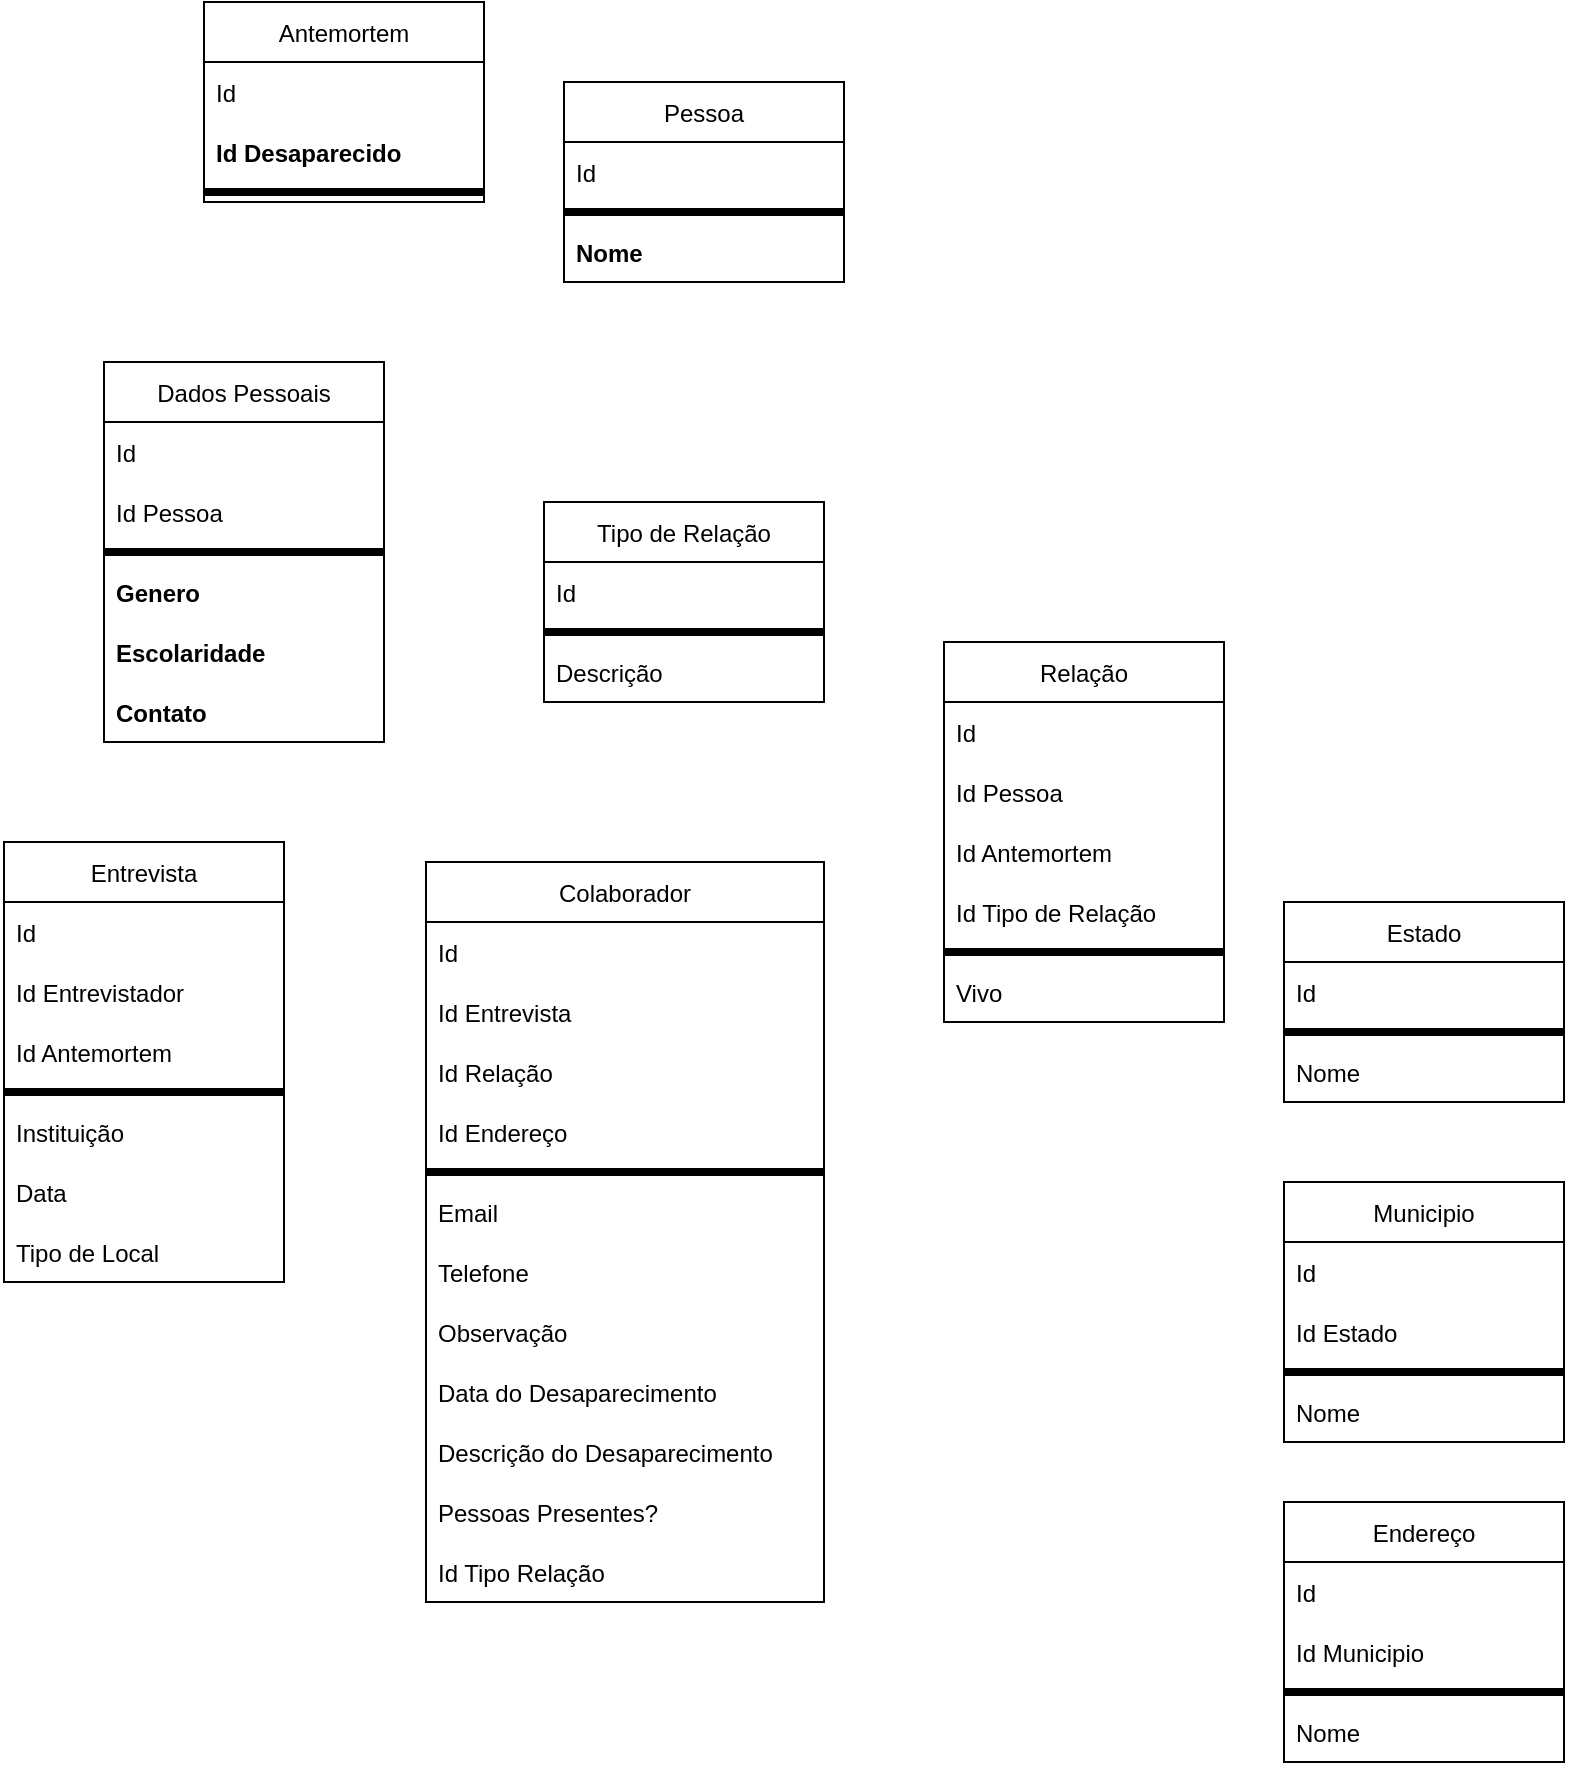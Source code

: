 <mxfile>
    <diagram id="dDWpWt_pw1vET1a2-x_h" name="Page-1">
        <mxGraphModel dx="851" dy="771" grid="1" gridSize="10" guides="1" tooltips="1" connect="1" arrows="1" fold="1" page="1" pageScale="1" pageWidth="1169" pageHeight="1654" math="0" shadow="0">
            <root>
                <mxCell id="0"/>
                <mxCell id="1" parent="0"/>
                <mxCell id="18" value="Antemortem" style="swimlane;fontStyle=0;childLayout=stackLayout;horizontal=1;startSize=30;horizontalStack=0;resizeParent=1;resizeParentMax=0;resizeLast=0;collapsible=1;marginBottom=0;" vertex="1" parent="1">
                    <mxGeometry x="380" y="80" width="140" height="100" as="geometry"/>
                </mxCell>
                <mxCell id="21" value="Id" style="text;strokeColor=none;fillColor=none;align=left;verticalAlign=middle;spacingLeft=4;spacingRight=4;overflow=hidden;points=[[0,0.5],[1,0.5]];portConstraint=eastwest;rotatable=0;" vertex="1" parent="18">
                    <mxGeometry y="30" width="140" height="30" as="geometry"/>
                </mxCell>
                <mxCell id="20" value="Id Desaparecido" style="text;strokeColor=none;fillColor=none;align=left;verticalAlign=middle;spacingLeft=4;spacingRight=4;overflow=hidden;points=[[0,0.5],[1,0.5]];portConstraint=eastwest;rotatable=0;fontStyle=1" vertex="1" parent="18">
                    <mxGeometry y="60" width="140" height="30" as="geometry"/>
                </mxCell>
                <mxCell id="26" value="" style="line;strokeWidth=4;html=1;perimeter=backbonePerimeter;points=[];outlineConnect=0;" vertex="1" parent="18">
                    <mxGeometry y="90" width="140" height="10" as="geometry"/>
                </mxCell>
                <mxCell id="23" value="Pessoa" style="swimlane;fontStyle=0;childLayout=stackLayout;horizontal=1;startSize=30;horizontalStack=0;resizeParent=1;resizeParentMax=0;resizeLast=0;collapsible=1;marginBottom=0;" vertex="1" parent="1">
                    <mxGeometry x="560" y="120" width="140" height="100" as="geometry"/>
                </mxCell>
                <mxCell id="24" value="Id" style="text;strokeColor=none;fillColor=none;align=left;verticalAlign=middle;spacingLeft=4;spacingRight=4;overflow=hidden;points=[[0,0.5],[1,0.5]];portConstraint=eastwest;rotatable=0;" vertex="1" parent="23">
                    <mxGeometry y="30" width="140" height="30" as="geometry"/>
                </mxCell>
                <mxCell id="27" value="" style="line;strokeWidth=4;html=1;perimeter=backbonePerimeter;points=[];outlineConnect=0;" vertex="1" parent="23">
                    <mxGeometry y="60" width="140" height="10" as="geometry"/>
                </mxCell>
                <mxCell id="25" value="Nome" style="text;strokeColor=none;fillColor=none;align=left;verticalAlign=middle;spacingLeft=4;spacingRight=4;overflow=hidden;points=[[0,0.5],[1,0.5]];portConstraint=eastwest;rotatable=0;fontStyle=1" vertex="1" parent="23">
                    <mxGeometry y="70" width="140" height="30" as="geometry"/>
                </mxCell>
                <mxCell id="28" value="Dados Pessoais" style="swimlane;fontStyle=0;childLayout=stackLayout;horizontal=1;startSize=30;horizontalStack=0;resizeParent=1;resizeParentMax=0;resizeLast=0;collapsible=1;marginBottom=0;" vertex="1" parent="1">
                    <mxGeometry x="330" y="260" width="140" height="190" as="geometry"/>
                </mxCell>
                <mxCell id="29" value="Id" style="text;strokeColor=none;fillColor=none;align=left;verticalAlign=middle;spacingLeft=4;spacingRight=4;overflow=hidden;points=[[0,0.5],[1,0.5]];portConstraint=eastwest;rotatable=0;" vertex="1" parent="28">
                    <mxGeometry y="30" width="140" height="30" as="geometry"/>
                </mxCell>
                <mxCell id="36" value="Id Pessoa" style="text;strokeColor=none;fillColor=none;align=left;verticalAlign=middle;spacingLeft=4;spacingRight=4;overflow=hidden;points=[[0,0.5],[1,0.5]];portConstraint=eastwest;rotatable=0;" vertex="1" parent="28">
                    <mxGeometry y="60" width="140" height="30" as="geometry"/>
                </mxCell>
                <mxCell id="30" value="" style="line;strokeWidth=4;html=1;perimeter=backbonePerimeter;points=[];outlineConnect=0;" vertex="1" parent="28">
                    <mxGeometry y="90" width="140" height="10" as="geometry"/>
                </mxCell>
                <mxCell id="31" value="Genero" style="text;strokeColor=none;fillColor=none;align=left;verticalAlign=middle;spacingLeft=4;spacingRight=4;overflow=hidden;points=[[0,0.5],[1,0.5]];portConstraint=eastwest;rotatable=0;fontStyle=1" vertex="1" parent="28">
                    <mxGeometry y="100" width="140" height="30" as="geometry"/>
                </mxCell>
                <mxCell id="38" value="Escolaridade" style="text;strokeColor=none;fillColor=none;align=left;verticalAlign=middle;spacingLeft=4;spacingRight=4;overflow=hidden;points=[[0,0.5],[1,0.5]];portConstraint=eastwest;rotatable=0;fontStyle=1" vertex="1" parent="28">
                    <mxGeometry y="130" width="140" height="30" as="geometry"/>
                </mxCell>
                <mxCell id="37" value="Contato" style="text;strokeColor=none;fillColor=none;align=left;verticalAlign=middle;spacingLeft=4;spacingRight=4;overflow=hidden;points=[[0,0.5],[1,0.5]];portConstraint=eastwest;rotatable=0;fontStyle=1" vertex="1" parent="28">
                    <mxGeometry y="160" width="140" height="30" as="geometry"/>
                </mxCell>
                <mxCell id="39" value="Tipo de Relação" style="swimlane;fontStyle=0;childLayout=stackLayout;horizontal=1;startSize=30;horizontalStack=0;resizeParent=1;resizeParentMax=0;resizeLast=0;collapsible=1;marginBottom=0;" vertex="1" parent="1">
                    <mxGeometry x="550" y="330" width="140" height="100" as="geometry"/>
                </mxCell>
                <mxCell id="40" value="Id" style="text;strokeColor=none;fillColor=none;align=left;verticalAlign=middle;spacingLeft=4;spacingRight=4;overflow=hidden;points=[[0,0.5],[1,0.5]];portConstraint=eastwest;rotatable=0;" vertex="1" parent="39">
                    <mxGeometry y="30" width="140" height="30" as="geometry"/>
                </mxCell>
                <mxCell id="42" value="" style="line;strokeWidth=4;html=1;perimeter=backbonePerimeter;points=[];outlineConnect=0;" vertex="1" parent="39">
                    <mxGeometry y="60" width="140" height="10" as="geometry"/>
                </mxCell>
                <mxCell id="41" value="Descrição" style="text;strokeColor=none;fillColor=none;align=left;verticalAlign=middle;spacingLeft=4;spacingRight=4;overflow=hidden;points=[[0,0.5],[1,0.5]];portConstraint=eastwest;rotatable=0;fontStyle=0" vertex="1" parent="39">
                    <mxGeometry y="70" width="140" height="30" as="geometry"/>
                </mxCell>
                <mxCell id="44" value="Relação" style="swimlane;fontStyle=0;childLayout=stackLayout;horizontal=1;startSize=30;horizontalStack=0;resizeParent=1;resizeParentMax=0;resizeLast=0;collapsible=1;marginBottom=0;" vertex="1" parent="1">
                    <mxGeometry x="750" y="400" width="140" height="190" as="geometry"/>
                </mxCell>
                <mxCell id="45" value="Id" style="text;strokeColor=none;fillColor=none;align=left;verticalAlign=middle;spacingLeft=4;spacingRight=4;overflow=hidden;points=[[0,0.5],[1,0.5]];portConstraint=eastwest;rotatable=0;" vertex="1" parent="44">
                    <mxGeometry y="30" width="140" height="30" as="geometry"/>
                </mxCell>
                <mxCell id="46" value="Id Pessoa" style="text;strokeColor=none;fillColor=none;align=left;verticalAlign=middle;spacingLeft=4;spacingRight=4;overflow=hidden;points=[[0,0.5],[1,0.5]];portConstraint=eastwest;rotatable=0;" vertex="1" parent="44">
                    <mxGeometry y="60" width="140" height="30" as="geometry"/>
                </mxCell>
                <mxCell id="51" value="Id Antemortem" style="text;strokeColor=none;fillColor=none;align=left;verticalAlign=middle;spacingLeft=4;spacingRight=4;overflow=hidden;points=[[0,0.5],[1,0.5]];portConstraint=eastwest;rotatable=0;" vertex="1" parent="44">
                    <mxGeometry y="90" width="140" height="30" as="geometry"/>
                </mxCell>
                <mxCell id="52" value="Id Tipo de Relação" style="text;strokeColor=none;fillColor=none;align=left;verticalAlign=middle;spacingLeft=4;spacingRight=4;overflow=hidden;points=[[0,0.5],[1,0.5]];portConstraint=eastwest;rotatable=0;" vertex="1" parent="44">
                    <mxGeometry y="120" width="140" height="30" as="geometry"/>
                </mxCell>
                <mxCell id="47" value="" style="line;strokeWidth=4;html=1;perimeter=backbonePerimeter;points=[];outlineConnect=0;" vertex="1" parent="44">
                    <mxGeometry y="150" width="140" height="10" as="geometry"/>
                </mxCell>
                <mxCell id="48" value="Vivo" style="text;strokeColor=none;fillColor=none;align=left;verticalAlign=middle;spacingLeft=4;spacingRight=4;overflow=hidden;points=[[0,0.5],[1,0.5]];portConstraint=eastwest;rotatable=0;fontStyle=0" vertex="1" parent="44">
                    <mxGeometry y="160" width="140" height="30" as="geometry"/>
                </mxCell>
                <mxCell id="53" value="Entrevista" style="swimlane;fontStyle=0;childLayout=stackLayout;horizontal=1;startSize=30;horizontalStack=0;resizeParent=1;resizeParentMax=0;resizeLast=0;collapsible=1;marginBottom=0;" vertex="1" parent="1">
                    <mxGeometry x="280" y="500" width="140" height="220" as="geometry"/>
                </mxCell>
                <mxCell id="54" value="Id" style="text;strokeColor=none;fillColor=none;align=left;verticalAlign=middle;spacingLeft=4;spacingRight=4;overflow=hidden;points=[[0,0.5],[1,0.5]];portConstraint=eastwest;rotatable=0;" vertex="1" parent="53">
                    <mxGeometry y="30" width="140" height="30" as="geometry"/>
                </mxCell>
                <mxCell id="55" value="Id Entrevistador" style="text;strokeColor=none;fillColor=none;align=left;verticalAlign=middle;spacingLeft=4;spacingRight=4;overflow=hidden;points=[[0,0.5],[1,0.5]];portConstraint=eastwest;rotatable=0;" vertex="1" parent="53">
                    <mxGeometry y="60" width="140" height="30" as="geometry"/>
                </mxCell>
                <mxCell id="56" value="Id Antemortem" style="text;strokeColor=none;fillColor=none;align=left;verticalAlign=middle;spacingLeft=4;spacingRight=4;overflow=hidden;points=[[0,0.5],[1,0.5]];portConstraint=eastwest;rotatable=0;" vertex="1" parent="53">
                    <mxGeometry y="90" width="140" height="30" as="geometry"/>
                </mxCell>
                <mxCell id="58" value="" style="line;strokeWidth=4;html=1;perimeter=backbonePerimeter;points=[];outlineConnect=0;" vertex="1" parent="53">
                    <mxGeometry y="120" width="140" height="10" as="geometry"/>
                </mxCell>
                <mxCell id="57" value="Instituição" style="text;strokeColor=none;fillColor=none;align=left;verticalAlign=middle;spacingLeft=4;spacingRight=4;overflow=hidden;points=[[0,0.5],[1,0.5]];portConstraint=eastwest;rotatable=0;" vertex="1" parent="53">
                    <mxGeometry y="130" width="140" height="30" as="geometry"/>
                </mxCell>
                <mxCell id="59" value="Data" style="text;strokeColor=none;fillColor=none;align=left;verticalAlign=middle;spacingLeft=4;spacingRight=4;overflow=hidden;points=[[0,0.5],[1,0.5]];portConstraint=eastwest;rotatable=0;fontStyle=0" vertex="1" parent="53">
                    <mxGeometry y="160" width="140" height="30" as="geometry"/>
                </mxCell>
                <mxCell id="60" value="Tipo de Local" style="text;strokeColor=none;fillColor=none;align=left;verticalAlign=middle;spacingLeft=4;spacingRight=4;overflow=hidden;points=[[0,0.5],[1,0.5]];portConstraint=eastwest;rotatable=0;fontStyle=0" vertex="1" parent="53">
                    <mxGeometry y="190" width="140" height="30" as="geometry"/>
                </mxCell>
                <mxCell id="61" value="Colaborador" style="swimlane;fontStyle=0;childLayout=stackLayout;horizontal=1;startSize=30;horizontalStack=0;resizeParent=1;resizeParentMax=0;resizeLast=0;collapsible=1;marginBottom=0;" vertex="1" parent="1">
                    <mxGeometry x="491" y="510" width="199" height="370" as="geometry"/>
                </mxCell>
                <mxCell id="62" value="Id" style="text;strokeColor=none;fillColor=none;align=left;verticalAlign=middle;spacingLeft=4;spacingRight=4;overflow=hidden;points=[[0,0.5],[1,0.5]];portConstraint=eastwest;rotatable=0;" vertex="1" parent="61">
                    <mxGeometry y="30" width="199" height="30" as="geometry"/>
                </mxCell>
                <mxCell id="63" value="Id Entrevista" style="text;strokeColor=none;fillColor=none;align=left;verticalAlign=middle;spacingLeft=4;spacingRight=4;overflow=hidden;points=[[0,0.5],[1,0.5]];portConstraint=eastwest;rotatable=0;" vertex="1" parent="61">
                    <mxGeometry y="60" width="199" height="30" as="geometry"/>
                </mxCell>
                <mxCell id="64" value="Id Relação" style="text;strokeColor=none;fillColor=none;align=left;verticalAlign=middle;spacingLeft=4;spacingRight=4;overflow=hidden;points=[[0,0.5],[1,0.5]];portConstraint=eastwest;rotatable=0;" vertex="1" parent="61">
                    <mxGeometry y="90" width="199" height="30" as="geometry"/>
                </mxCell>
                <mxCell id="69" value="Id Endereço" style="text;strokeColor=none;fillColor=none;align=left;verticalAlign=middle;spacingLeft=4;spacingRight=4;overflow=hidden;points=[[0,0.5],[1,0.5]];portConstraint=eastwest;rotatable=0;" vertex="1" parent="61">
                    <mxGeometry y="120" width="199" height="30" as="geometry"/>
                </mxCell>
                <mxCell id="65" value="" style="line;strokeWidth=4;html=1;perimeter=backbonePerimeter;points=[];outlineConnect=0;" vertex="1" parent="61">
                    <mxGeometry y="150" width="199" height="10" as="geometry"/>
                </mxCell>
                <mxCell id="66" value="Email" style="text;strokeColor=none;fillColor=none;align=left;verticalAlign=middle;spacingLeft=4;spacingRight=4;overflow=hidden;points=[[0,0.5],[1,0.5]];portConstraint=eastwest;rotatable=0;" vertex="1" parent="61">
                    <mxGeometry y="160" width="199" height="30" as="geometry"/>
                </mxCell>
                <mxCell id="67" value="Telefone" style="text;strokeColor=none;fillColor=none;align=left;verticalAlign=middle;spacingLeft=4;spacingRight=4;overflow=hidden;points=[[0,0.5],[1,0.5]];portConstraint=eastwest;rotatable=0;fontStyle=0" vertex="1" parent="61">
                    <mxGeometry y="190" width="199" height="30" as="geometry"/>
                </mxCell>
                <mxCell id="68" value="Observação" style="text;strokeColor=none;fillColor=none;align=left;verticalAlign=middle;spacingLeft=4;spacingRight=4;overflow=hidden;points=[[0,0.5],[1,0.5]];portConstraint=eastwest;rotatable=0;fontStyle=0" vertex="1" parent="61">
                    <mxGeometry y="220" width="199" height="30" as="geometry"/>
                </mxCell>
                <mxCell id="70" value="Data do Desaparecimento" style="text;strokeColor=none;fillColor=none;align=left;verticalAlign=middle;spacingLeft=4;spacingRight=4;overflow=hidden;points=[[0,0.5],[1,0.5]];portConstraint=eastwest;rotatable=0;fontStyle=0" vertex="1" parent="61">
                    <mxGeometry y="250" width="199" height="30" as="geometry"/>
                </mxCell>
                <mxCell id="71" value="Descrição do Desaparecimento" style="text;strokeColor=none;fillColor=none;align=left;verticalAlign=middle;spacingLeft=4;spacingRight=4;overflow=hidden;points=[[0,0.5],[1,0.5]];portConstraint=eastwest;rotatable=0;fontStyle=0" vertex="1" parent="61">
                    <mxGeometry y="280" width="199" height="30" as="geometry"/>
                </mxCell>
                <mxCell id="72" value="Pessoas Presentes?" style="text;strokeColor=none;fillColor=none;align=left;verticalAlign=middle;spacingLeft=4;spacingRight=4;overflow=hidden;points=[[0,0.5],[1,0.5]];portConstraint=eastwest;rotatable=0;fontStyle=0" vertex="1" parent="61">
                    <mxGeometry y="310" width="199" height="30" as="geometry"/>
                </mxCell>
                <mxCell id="73" value="Id Tipo Relação" style="text;strokeColor=none;fillColor=none;align=left;verticalAlign=middle;spacingLeft=4;spacingRight=4;overflow=hidden;points=[[0,0.5],[1,0.5]];portConstraint=eastwest;rotatable=0;fontStyle=0" vertex="1" parent="61">
                    <mxGeometry y="340" width="199" height="30" as="geometry"/>
                </mxCell>
                <mxCell id="74" value="Municipio" style="swimlane;fontStyle=0;childLayout=stackLayout;horizontal=1;startSize=30;horizontalStack=0;resizeParent=1;resizeParentMax=0;resizeLast=0;collapsible=1;marginBottom=0;" vertex="1" parent="1">
                    <mxGeometry x="920" y="670" width="140" height="130" as="geometry"/>
                </mxCell>
                <mxCell id="78" value="Id" style="text;strokeColor=none;fillColor=none;align=left;verticalAlign=middle;spacingLeft=4;spacingRight=4;overflow=hidden;points=[[0,0.5],[1,0.5]];portConstraint=eastwest;rotatable=0;" vertex="1" parent="74">
                    <mxGeometry y="30" width="140" height="30" as="geometry"/>
                </mxCell>
                <mxCell id="75" value="Id Estado" style="text;strokeColor=none;fillColor=none;align=left;verticalAlign=middle;spacingLeft=4;spacingRight=4;overflow=hidden;points=[[0,0.5],[1,0.5]];portConstraint=eastwest;rotatable=0;" vertex="1" parent="74">
                    <mxGeometry y="60" width="140" height="30" as="geometry"/>
                </mxCell>
                <mxCell id="76" value="" style="line;strokeWidth=4;html=1;perimeter=backbonePerimeter;points=[];outlineConnect=0;" vertex="1" parent="74">
                    <mxGeometry y="90" width="140" height="10" as="geometry"/>
                </mxCell>
                <mxCell id="77" value="Nome" style="text;strokeColor=none;fillColor=none;align=left;verticalAlign=middle;spacingLeft=4;spacingRight=4;overflow=hidden;points=[[0,0.5],[1,0.5]];portConstraint=eastwest;rotatable=0;fontStyle=0" vertex="1" parent="74">
                    <mxGeometry y="100" width="140" height="30" as="geometry"/>
                </mxCell>
                <mxCell id="79" value="Endereço" style="swimlane;fontStyle=0;childLayout=stackLayout;horizontal=1;startSize=30;horizontalStack=0;resizeParent=1;resizeParentMax=0;resizeLast=0;collapsible=1;marginBottom=0;" vertex="1" parent="1">
                    <mxGeometry x="920" y="830" width="140" height="130" as="geometry"/>
                </mxCell>
                <mxCell id="80" value="Id" style="text;strokeColor=none;fillColor=none;align=left;verticalAlign=middle;spacingLeft=4;spacingRight=4;overflow=hidden;points=[[0,0.5],[1,0.5]];portConstraint=eastwest;rotatable=0;" vertex="1" parent="79">
                    <mxGeometry y="30" width="140" height="30" as="geometry"/>
                </mxCell>
                <mxCell id="81" value="Id Municipio" style="text;strokeColor=none;fillColor=none;align=left;verticalAlign=middle;spacingLeft=4;spacingRight=4;overflow=hidden;points=[[0,0.5],[1,0.5]];portConstraint=eastwest;rotatable=0;" vertex="1" parent="79">
                    <mxGeometry y="60" width="140" height="30" as="geometry"/>
                </mxCell>
                <mxCell id="82" value="" style="line;strokeWidth=4;html=1;perimeter=backbonePerimeter;points=[];outlineConnect=0;" vertex="1" parent="79">
                    <mxGeometry y="90" width="140" height="10" as="geometry"/>
                </mxCell>
                <mxCell id="83" value="Nome" style="text;strokeColor=none;fillColor=none;align=left;verticalAlign=middle;spacingLeft=4;spacingRight=4;overflow=hidden;points=[[0,0.5],[1,0.5]];portConstraint=eastwest;rotatable=0;fontStyle=0" vertex="1" parent="79">
                    <mxGeometry y="100" width="140" height="30" as="geometry"/>
                </mxCell>
                <mxCell id="84" value="Estado" style="swimlane;fontStyle=0;childLayout=stackLayout;horizontal=1;startSize=30;horizontalStack=0;resizeParent=1;resizeParentMax=0;resizeLast=0;collapsible=1;marginBottom=0;" vertex="1" parent="1">
                    <mxGeometry x="920" y="530" width="140" height="100" as="geometry"/>
                </mxCell>
                <mxCell id="85" value="Id" style="text;strokeColor=none;fillColor=none;align=left;verticalAlign=middle;spacingLeft=4;spacingRight=4;overflow=hidden;points=[[0,0.5],[1,0.5]];portConstraint=eastwest;rotatable=0;" vertex="1" parent="84">
                    <mxGeometry y="30" width="140" height="30" as="geometry"/>
                </mxCell>
                <mxCell id="87" value="" style="line;strokeWidth=4;html=1;perimeter=backbonePerimeter;points=[];outlineConnect=0;" vertex="1" parent="84">
                    <mxGeometry y="60" width="140" height="10" as="geometry"/>
                </mxCell>
                <mxCell id="88" value="Nome" style="text;strokeColor=none;fillColor=none;align=left;verticalAlign=middle;spacingLeft=4;spacingRight=4;overflow=hidden;points=[[0,0.5],[1,0.5]];portConstraint=eastwest;rotatable=0;fontStyle=0" vertex="1" parent="84">
                    <mxGeometry y="70" width="140" height="30" as="geometry"/>
                </mxCell>
            </root>
        </mxGraphModel>
    </diagram>
</mxfile>